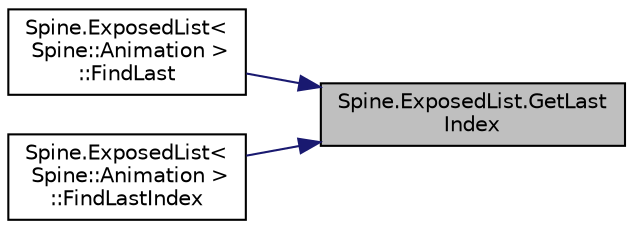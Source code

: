 digraph "Spine.ExposedList.GetLastIndex"
{
 // LATEX_PDF_SIZE
  edge [fontname="Helvetica",fontsize="10",labelfontname="Helvetica",labelfontsize="10"];
  node [fontname="Helvetica",fontsize="10",shape=record];
  rankdir="RL";
  Node1 [label="Spine.ExposedList.GetLast\lIndex",height=0.2,width=0.4,color="black", fillcolor="grey75", style="filled", fontcolor="black",tooltip=" "];
  Node1 -> Node2 [dir="back",color="midnightblue",fontsize="10",style="solid"];
  Node2 [label="Spine.ExposedList\<\l Spine::Animation \>\l::FindLast",height=0.2,width=0.4,color="black", fillcolor="white", style="filled",URL="$class_spine_1_1_exposed_list.html#a6c9c8ec456dea8ec2734b0fa02c5d39d",tooltip=" "];
  Node1 -> Node3 [dir="back",color="midnightblue",fontsize="10",style="solid"];
  Node3 [label="Spine.ExposedList\<\l Spine::Animation \>\l::FindLastIndex",height=0.2,width=0.4,color="black", fillcolor="white", style="filled",URL="$class_spine_1_1_exposed_list.html#a45a8b7796c2b97938541e98ba815bd49",tooltip=" "];
}
